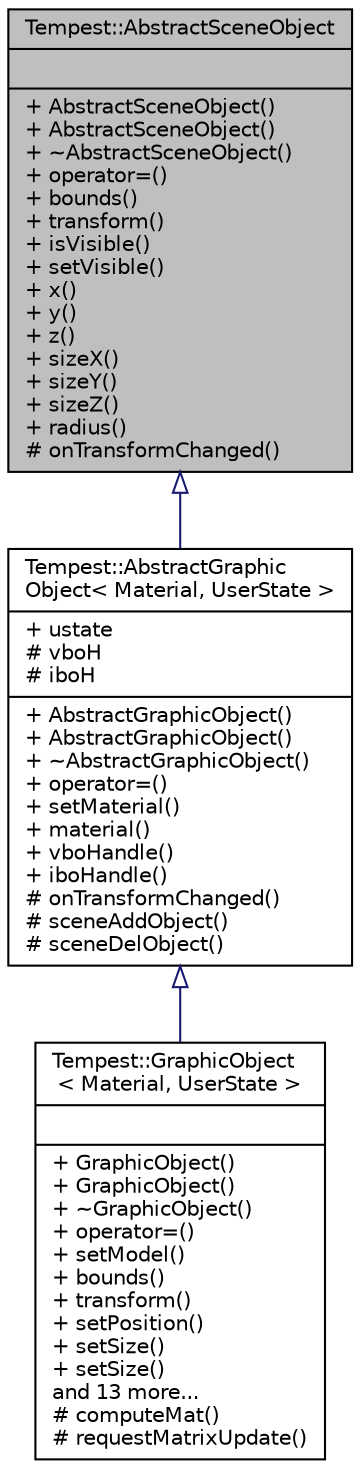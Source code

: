digraph "Tempest::AbstractSceneObject"
{
  edge [fontname="Helvetica",fontsize="10",labelfontname="Helvetica",labelfontsize="10"];
  node [fontname="Helvetica",fontsize="10",shape=record];
  Node0 [label="{Tempest::AbstractSceneObject\n||+ AbstractSceneObject()\l+ AbstractSceneObject()\l+ ~AbstractSceneObject()\l+ operator=()\l+ bounds()\l+ transform()\l+ isVisible()\l+ setVisible()\l+ x()\l+ y()\l+ z()\l+ sizeX()\l+ sizeY()\l+ sizeZ()\l+ radius()\l# onTransformChanged()\l}",height=0.2,width=0.4,color="black", fillcolor="grey75", style="filled", fontcolor="black"];
  Node0 -> Node1 [dir="back",color="midnightblue",fontsize="10",style="solid",arrowtail="onormal",fontname="Helvetica"];
  Node1 [label="{Tempest::AbstractGraphic\lObject\< Material, UserState \>\n|+ ustate\l# vboH\l# iboH\l|+ AbstractGraphicObject()\l+ AbstractGraphicObject()\l+ ~AbstractGraphicObject()\l+ operator=()\l+ setMaterial()\l+ material()\l+ vboHandle()\l+ iboHandle()\l# onTransformChanged()\l# sceneAddObject()\l# sceneDelObject()\l}",height=0.2,width=0.4,color="black", fillcolor="white", style="filled",URL="$class_tempest_1_1_abstract_graphic_object.html"];
  Node1 -> Node2 [dir="back",color="midnightblue",fontsize="10",style="solid",arrowtail="onormal",fontname="Helvetica"];
  Node2 [label="{Tempest::GraphicObject\l\< Material, UserState \>\n||+ GraphicObject()\l+ GraphicObject()\l+ ~GraphicObject()\l+ operator=()\l+ setModel()\l+ bounds()\l+ transform()\l+ setPosition()\l+ setSize()\l+ setSize()\land 13 more...\l# computeMat()\l# requestMatrixUpdate()\l}",height=0.2,width=0.4,color="black", fillcolor="white", style="filled",URL="$class_tempest_1_1_graphic_object.html"];
}
